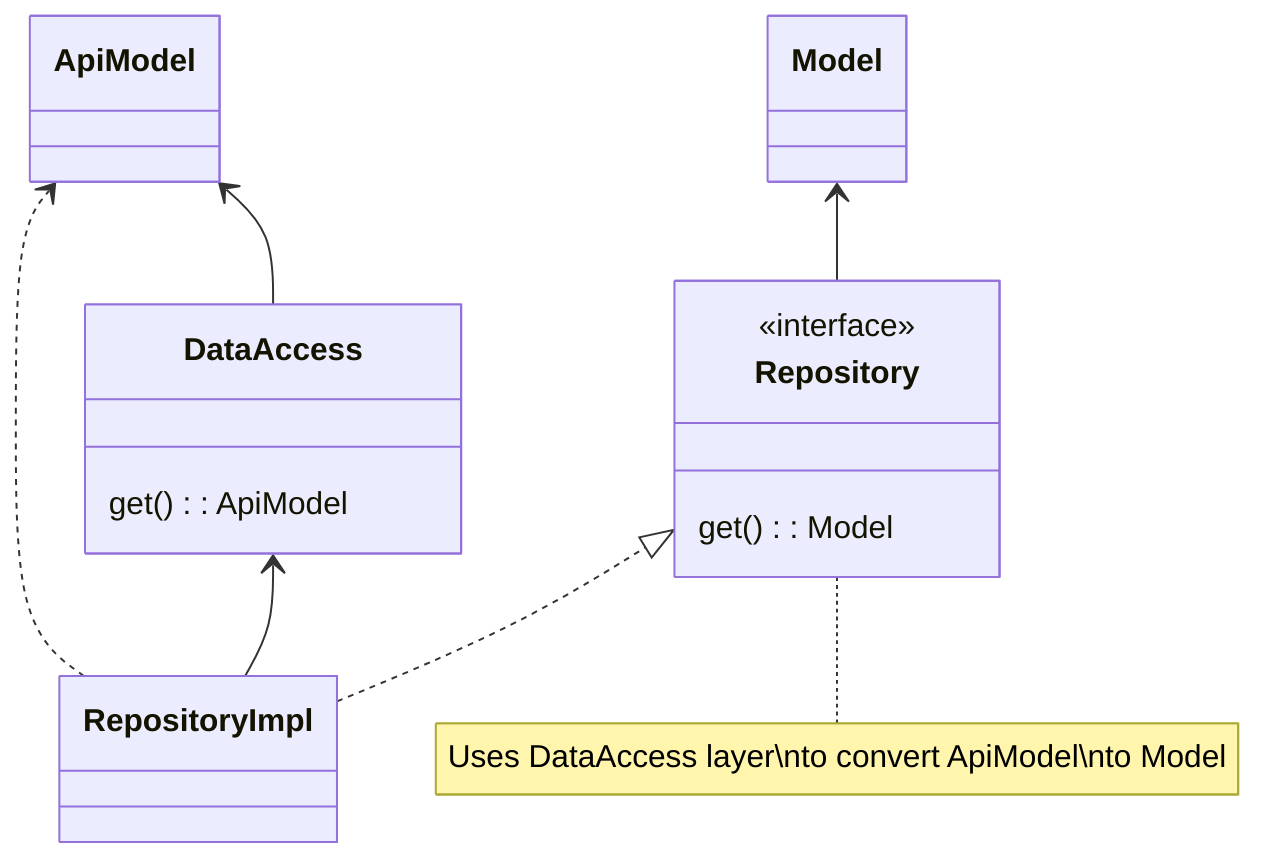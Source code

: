 classDiagram
    direction BT
    DataAccess --> ApiModel
    RepositoryImpl --> DataAccess
    Repository --> Model
    RepositoryImpl ..|> Repository
    RepositoryImpl ..> ApiModel
    
    
    class Repository {
        <<interface>>
        get(): Model
    }
    note for Repository "Uses DataAccess layer\nto convert ApiModel\nto Model"

    class DataAccess {
        get(): ApiModel
    }